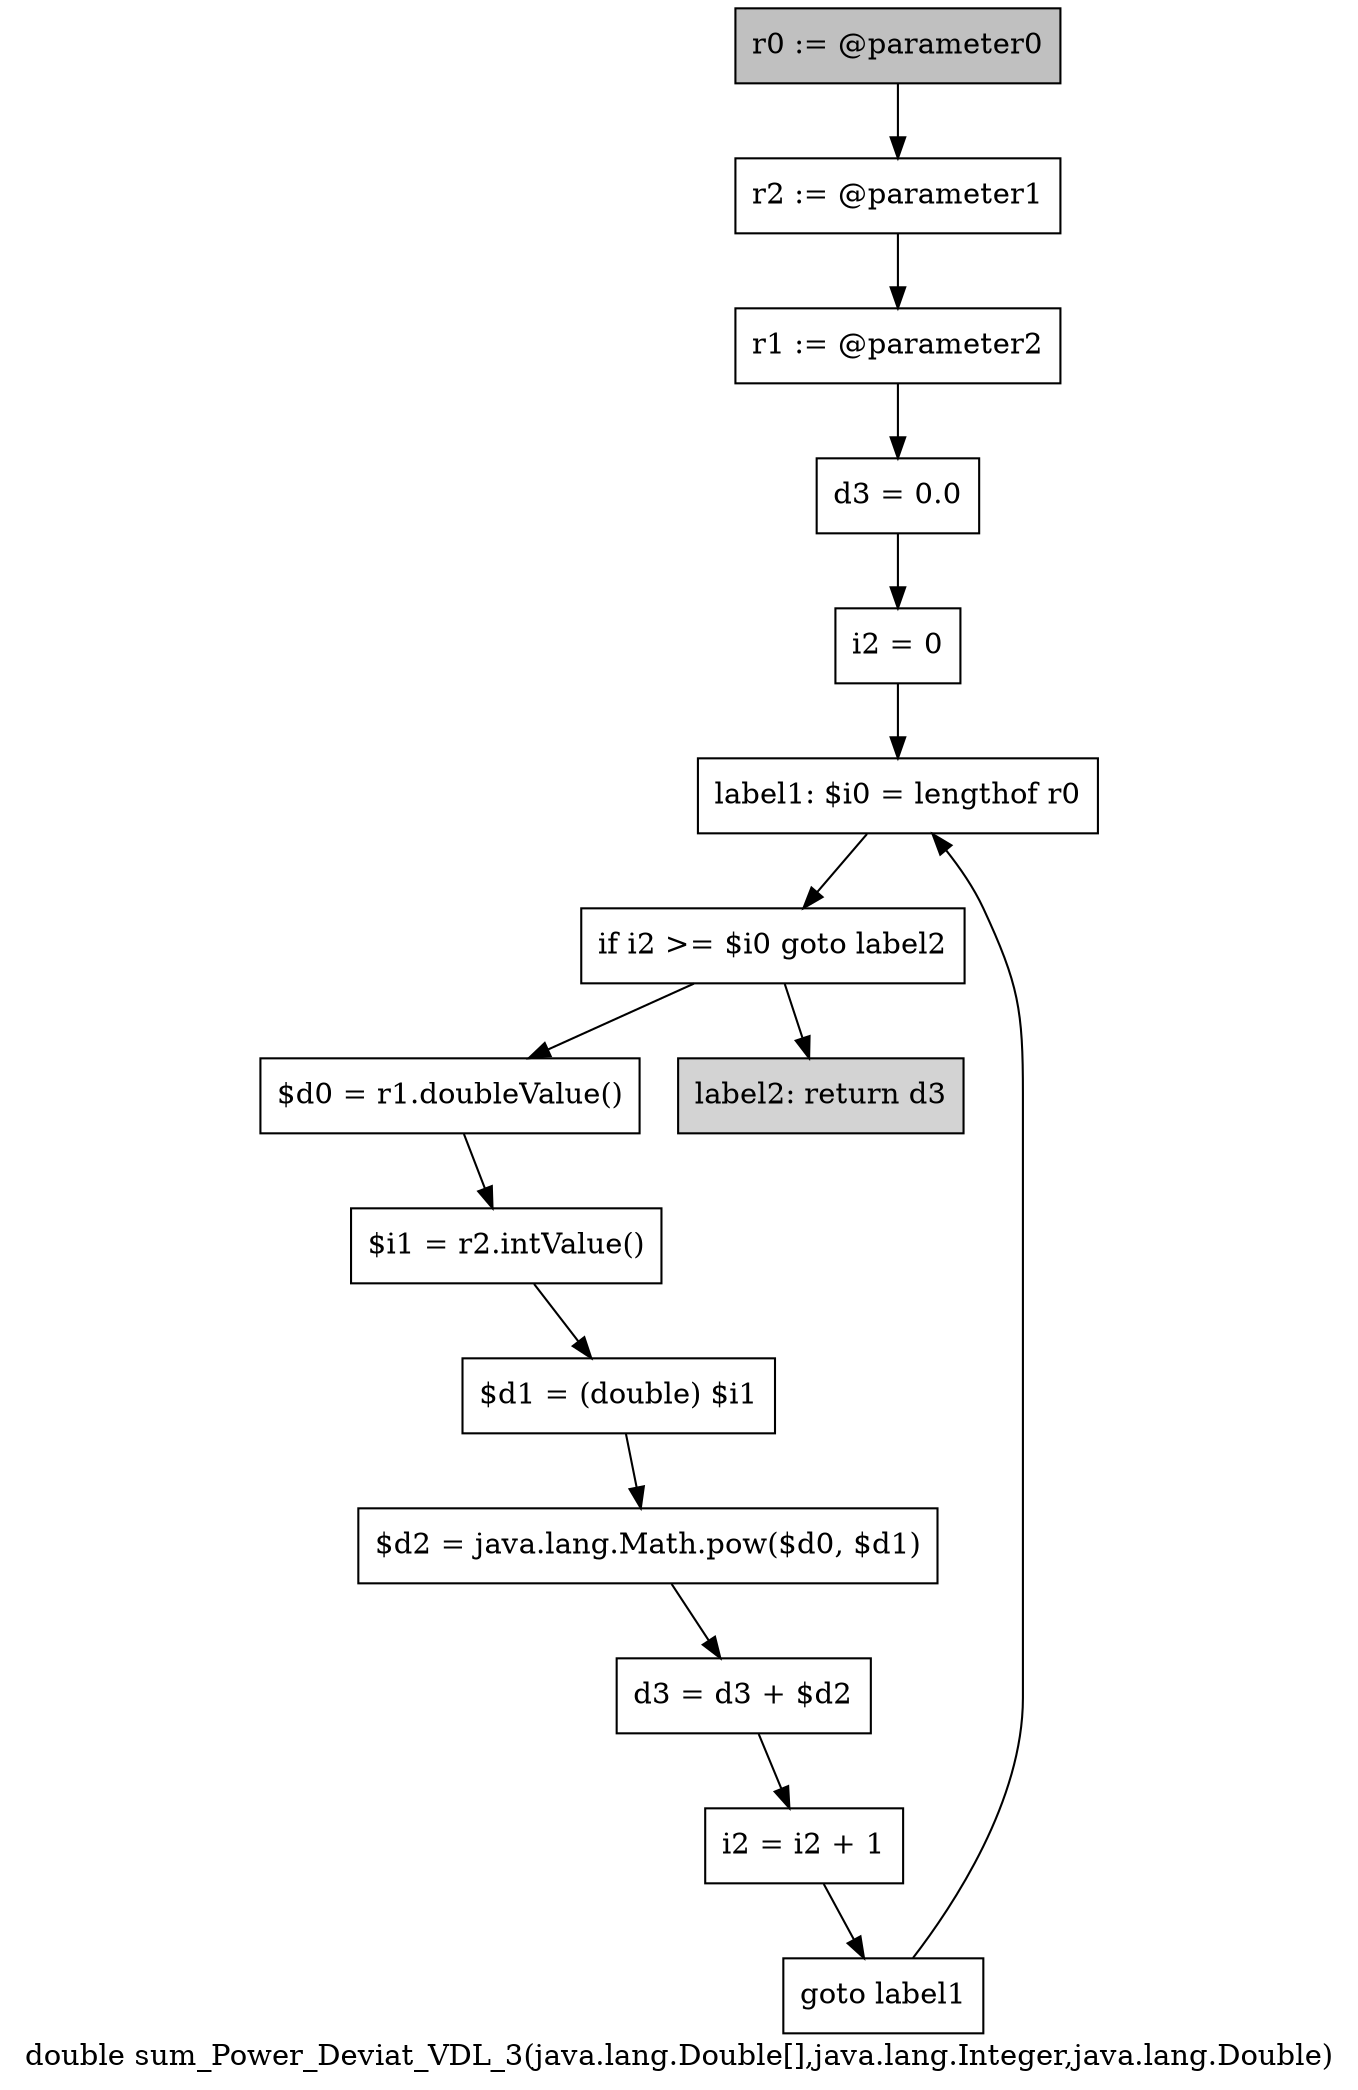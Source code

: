 digraph "double sum_Power_Deviat_VDL_3(java.lang.Double[],java.lang.Integer,java.lang.Double)" {
    label="double sum_Power_Deviat_VDL_3(java.lang.Double[],java.lang.Integer,java.lang.Double)";
    node [shape=box];
    "0" [style=filled,fillcolor=gray,label="r0 := @parameter0",];
    "1" [label="r2 := @parameter1",];
    "0"->"1";
    "2" [label="r1 := @parameter2",];
    "1"->"2";
    "3" [label="d3 = 0.0",];
    "2"->"3";
    "4" [label="i2 = 0",];
    "3"->"4";
    "5" [label="label1: $i0 = lengthof r0",];
    "4"->"5";
    "6" [label="if i2 >= $i0 goto label2",];
    "5"->"6";
    "7" [label="$d0 = r1.doubleValue()",];
    "6"->"7";
    "14" [style=filled,fillcolor=lightgray,label="label2: return d3",];
    "6"->"14";
    "8" [label="$i1 = r2.intValue()",];
    "7"->"8";
    "9" [label="$d1 = (double) $i1",];
    "8"->"9";
    "10" [label="$d2 = java.lang.Math.pow($d0, $d1)",];
    "9"->"10";
    "11" [label="d3 = d3 + $d2",];
    "10"->"11";
    "12" [label="i2 = i2 + 1",];
    "11"->"12";
    "13" [label="goto label1",];
    "12"->"13";
    "13"->"5";
}
